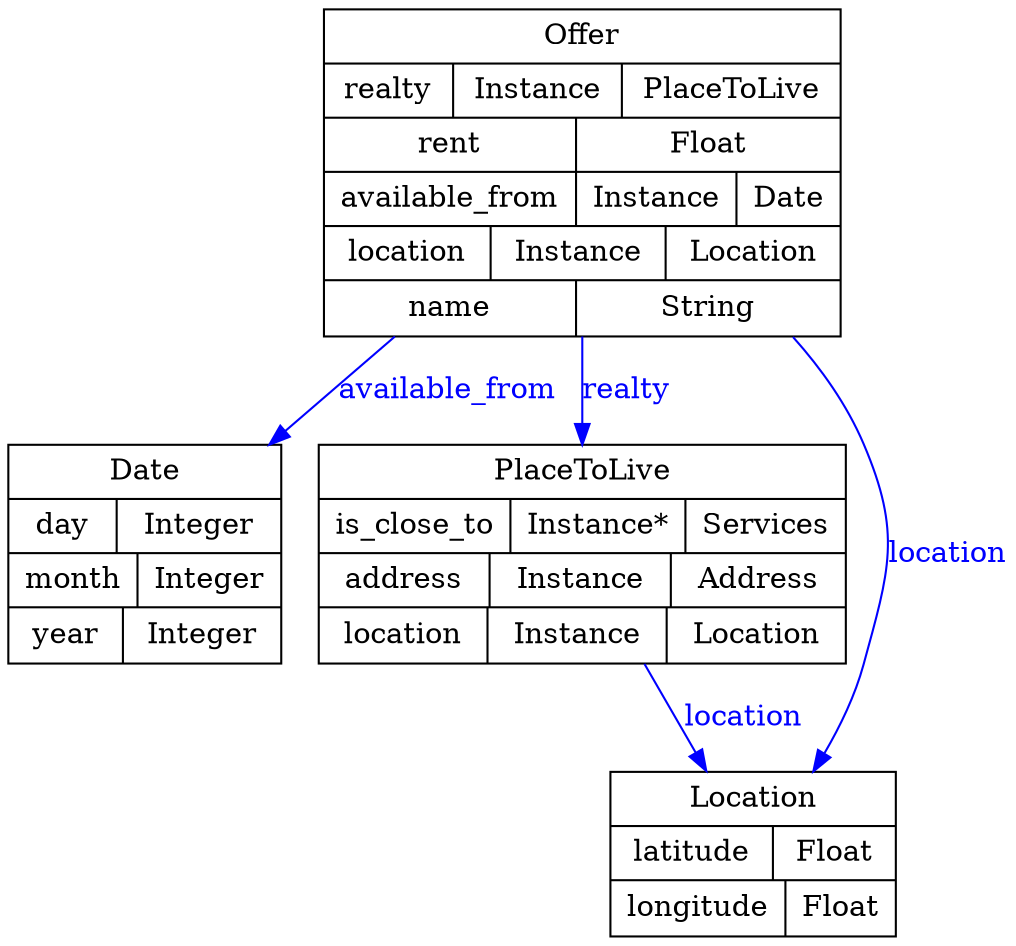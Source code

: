 digraph house {
	node [label="\N"];
	graph [bb="0,0,391,452"];
	Date [label="{Date|{day|Integer}|{month|Integer}|{year|Integer}}", shape=record, color="0.0,0.0,0.0", fontcolor="0.0,0.0,0.0", pos="52,187", rects="-0.5,213,104.5,239 -0.5,187,42.5,213 42.5,187,104.5,213 -0.5,161,50.5,187 50.5,161,104.5,187 -0.5,135,44.5,161 44.5,135,104.5,161", width="1.4444", height="1.4583"];
	PlaceToLive [label="{PlaceToLive|{is_close_to|Instance*|{Services}}|{address|Instance|{Address}}|{location|Instance|{Location}}}", shape=record, color="0.0,0.0,0.0", fontcolor="0.0,0.0,0.0", pos="225,187", rects="121.5,213,328.5,239 121.5,187,198.5,213 198.5,187,266.5,213 266.5,187,328.5,213 121.5,161,187.5,187 187.5,161,258.5,187 258.5,161\
,327.5,187 121.5,135,188.5,161 188.5,135,256.5,161 256.5,135,327.5,161", width="2.8611", height="1.4583"];
	Location [label="{Location|{latitude|Float}|{longitude|Float}}", shape=record, color="0.0,0.0,0.0", fontcolor="0.0,0.0,0.0", pos="314,40", rects="258.5,53,369.5,79 258.5,27,320.5,53 320.5,27,369.5,53 258.5,1,325.5,27 325.5,1,369.5,27", width="1.5278", height="1.0972"];
	Offer [label="{Offer|{realty|Instance|{PlaceToLive}}|{rent|Float}|{available_from|Instance|{Date}}|{location|Instance|{Location}}|{name|String\
}}", shape=record, color="0.0,0.0,0.0", fontcolor="0.0,0.0,0.0", pos="225,373", rects="124,425,326,451 124,399,174,425 174,399,238,425 238,399,326,425 124,373,221,399 221,373,326,399 124,347,223,373 223,347,284,373 \
284,347,326,373 124,321,189,347 189,321,256,347 256,321,326,347 124,295,223,321 223,295,326,321", width="2.8056", height="2.1806"];
	PlaceToLive -> Location [style=filled, label=location, color="0.6666667,1.0,1.0", fontcolor="0.6666667,1.0,1.0", pos="e,290.31,79.131 256.63,134.76 265.9,119.44 275.99,102.78 285.08,87.762", lp="300,107"];
	Offer -> PlaceToLive [style=filled, label=realty, color="0.6666667,1.0,1.0", fontcolor="0.6666667,1.0,1.0", pos="e,225,239.23 225,294.93 225,279.81 225,264.15 225,249.6", lp="240.5,267"];
	Offer -> Date [style=filled, label=available_from, color="0.6666667,1.0,1.0", fontcolor="0.6666667,1.0,1.0", pos="e,100.58,239.23 152.38,294.93 137.37,278.78 121.77,262.02 107.48,246.65", lp="175.5,267"];
	Offer -> Location [style=filled, label=location, color="0.6666667,1.0,1.0", fontcolor="0.6666667,1.0,1.0", pos="e,328.76,79.198 305.83,294.73 318.6,277.98 329.91,259.42 337,240 355.03,190.61 343.92,130.2 331.7,88.778", lp="369,187"];
}
